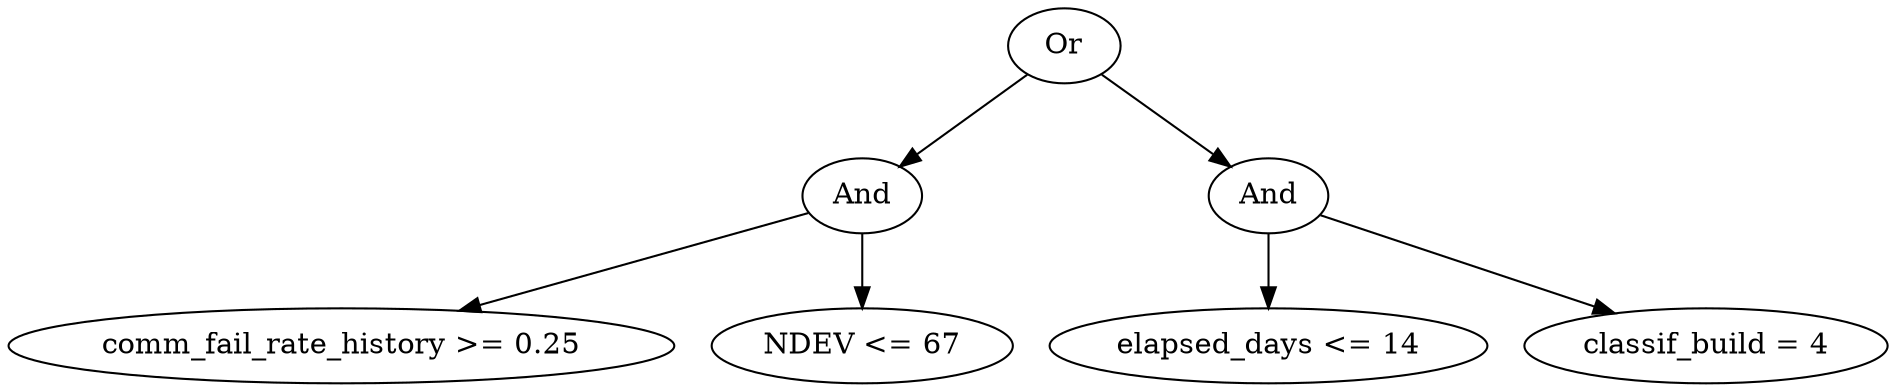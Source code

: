 digraph G {
	graph [bb="0,0,741.53,180",
		dpi=78
	];
	node [label="\N"];
	1	 [height=0.5,
		label=Or,
		pos="415.04,162",
		width=0.75];
	2	 [height=0.5,
		label=And,
		pos="334.04,90",
		width=0.75];
	1 -> 2	 [pos="e,350.01,104.8 399.04,147.17 387.28,137.01 371.1,123.03 357.83,111.56"];
	3	 [height=0.5,
		label=And,
		pos="496.04,90",
		width=0.75];
	1 -> 3	 [pos="e,480.07,104.8 431.04,147.17 442.8,137.01 458.97,123.03 472.25,111.56"];
	4	 [height=0.5,
		label="comm_fail_rate_history >= 0.25",
		pos="128.04,18",
		width=3.5566];
	2 -> 4	 [pos="e,174.69,34.851 310.41,80.97 279.88,70.597 225.76,52.205 184.37,38.143"];
	5	 [height=0.5,
		label="NDEV <= 67",
		pos="334.04,18",
		width=1.661];
	2 -> 5	 [pos="e,334.04,36.104 334.04,71.697 334.04,63.983 334.04,54.712 334.04,46.112"];
	6	 [height=0.5,
		label="elapsed_days <= 14",
		pos="496.04,18",
		width=2.347];
	3 -> 6	 [pos="e,496.04,36.104 496.04,71.697 496.04,63.983 496.04,54.712 496.04,46.112"];
	7	 [height=0.5,
		label="classif_build = 4",
		pos="670.04,18",
		width=1.9859];
	3 -> 7	 [pos="e,633.64,33.644 518.79,79.849 545.36,69.156 590.02,51.192 623.94,37.547"];
}
